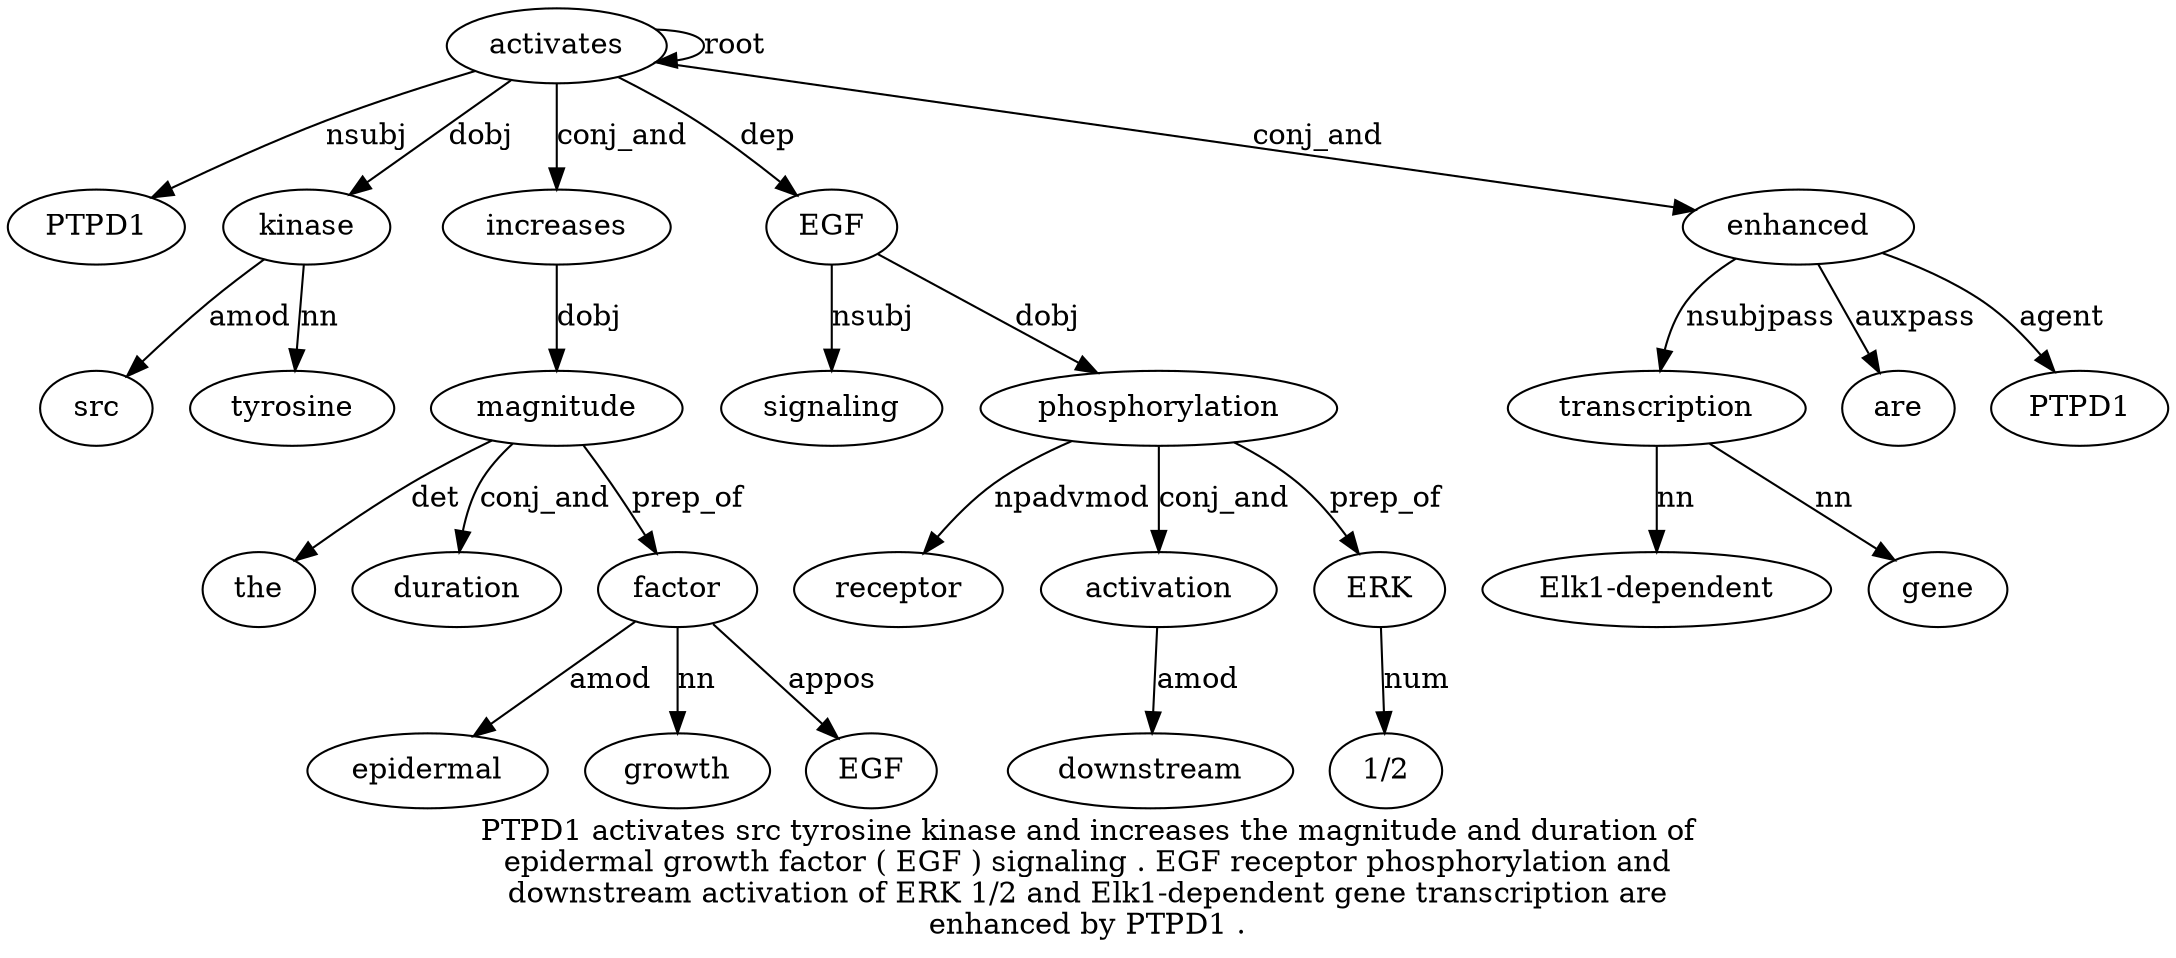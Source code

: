 digraph "PTPD1 activates src tyrosine kinase and increases the magnitude and duration of epidermal growth factor ( EGF ) signaling . EGF receptor phosphorylation and downstream activation of ERK 1/2 and Elk1-dependent gene transcription are enhanced by PTPD1 ." {
label="PTPD1 activates src tyrosine kinase and increases the magnitude and duration of
epidermal growth factor ( EGF ) signaling . EGF receptor phosphorylation and
downstream activation of ERK 1/2 and Elk1-dependent gene transcription are
enhanced by PTPD1 .";
activates2 [style=filled, fillcolor=white, label=activates];
PTPD1 [style=filled, fillcolor=white, label=PTPD1];
activates2 -> PTPD1  [label=nsubj];
activates2 -> activates2  [label=root];
kinase5 [style=filled, fillcolor=white, label=kinase];
src3 [style=filled, fillcolor=white, label=src];
kinase5 -> src3  [label=amod];
tyrosine4 [style=filled, fillcolor=white, label=tyrosine];
kinase5 -> tyrosine4  [label=nn];
activates2 -> kinase5  [label=dobj];
increases7 [style=filled, fillcolor=white, label=increases];
activates2 -> increases7  [label=conj_and];
magnitude9 [style=filled, fillcolor=white, label=magnitude];
the8 [style=filled, fillcolor=white, label=the];
magnitude9 -> the8  [label=det];
increases7 -> magnitude9  [label=dobj];
duration11 [style=filled, fillcolor=white, label=duration];
magnitude9 -> duration11  [label=conj_and];
factor15 [style=filled, fillcolor=white, label=factor];
epidermal13 [style=filled, fillcolor=white, label=epidermal];
factor15 -> epidermal13  [label=amod];
growth14 [style=filled, fillcolor=white, label=growth];
factor15 -> growth14  [label=nn];
magnitude9 -> factor15  [label=prep_of];
EGF17 [style=filled, fillcolor=white, label=EGF];
factor15 -> EGF17  [label=appos];
EGF21 [style=filled, fillcolor=white, label=EGF];
signaling19 [style=filled, fillcolor=white, label=signaling];
EGF21 -> signaling19  [label=nsubj];
activates2 -> EGF21  [label=dep];
phosphorylation23 [style=filled, fillcolor=white, label=phosphorylation];
receptor22 [style=filled, fillcolor=white, label=receptor];
phosphorylation23 -> receptor22  [label=npadvmod];
EGF21 -> phosphorylation23  [label=dobj];
activation26 [style=filled, fillcolor=white, label=activation];
downstream25 [style=filled, fillcolor=white, label=downstream];
activation26 -> downstream25  [label=amod];
phosphorylation23 -> activation26  [label=conj_and];
ERK28 [style=filled, fillcolor=white, label=ERK];
phosphorylation23 -> ERK28  [label=prep_of];
"1/229" [style=filled, fillcolor=white, label="1/2"];
ERK28 -> "1/229"  [label=num];
transcription33 [style=filled, fillcolor=white, label=transcription];
"Elk1-dependent3" [style=filled, fillcolor=white, label="Elk1-dependent"];
transcription33 -> "Elk1-dependent3"  [label=nn];
gene32 [style=filled, fillcolor=white, label=gene];
transcription33 -> gene32  [label=nn];
enhanced35 [style=filled, fillcolor=white, label=enhanced];
enhanced35 -> transcription33  [label=nsubjpass];
are34 [style=filled, fillcolor=white, label=are];
enhanced35 -> are34  [label=auxpass];
activates2 -> enhanced35  [label=conj_and];
PTPD137 [style=filled, fillcolor=white, label=PTPD1];
enhanced35 -> PTPD137  [label=agent];
}
